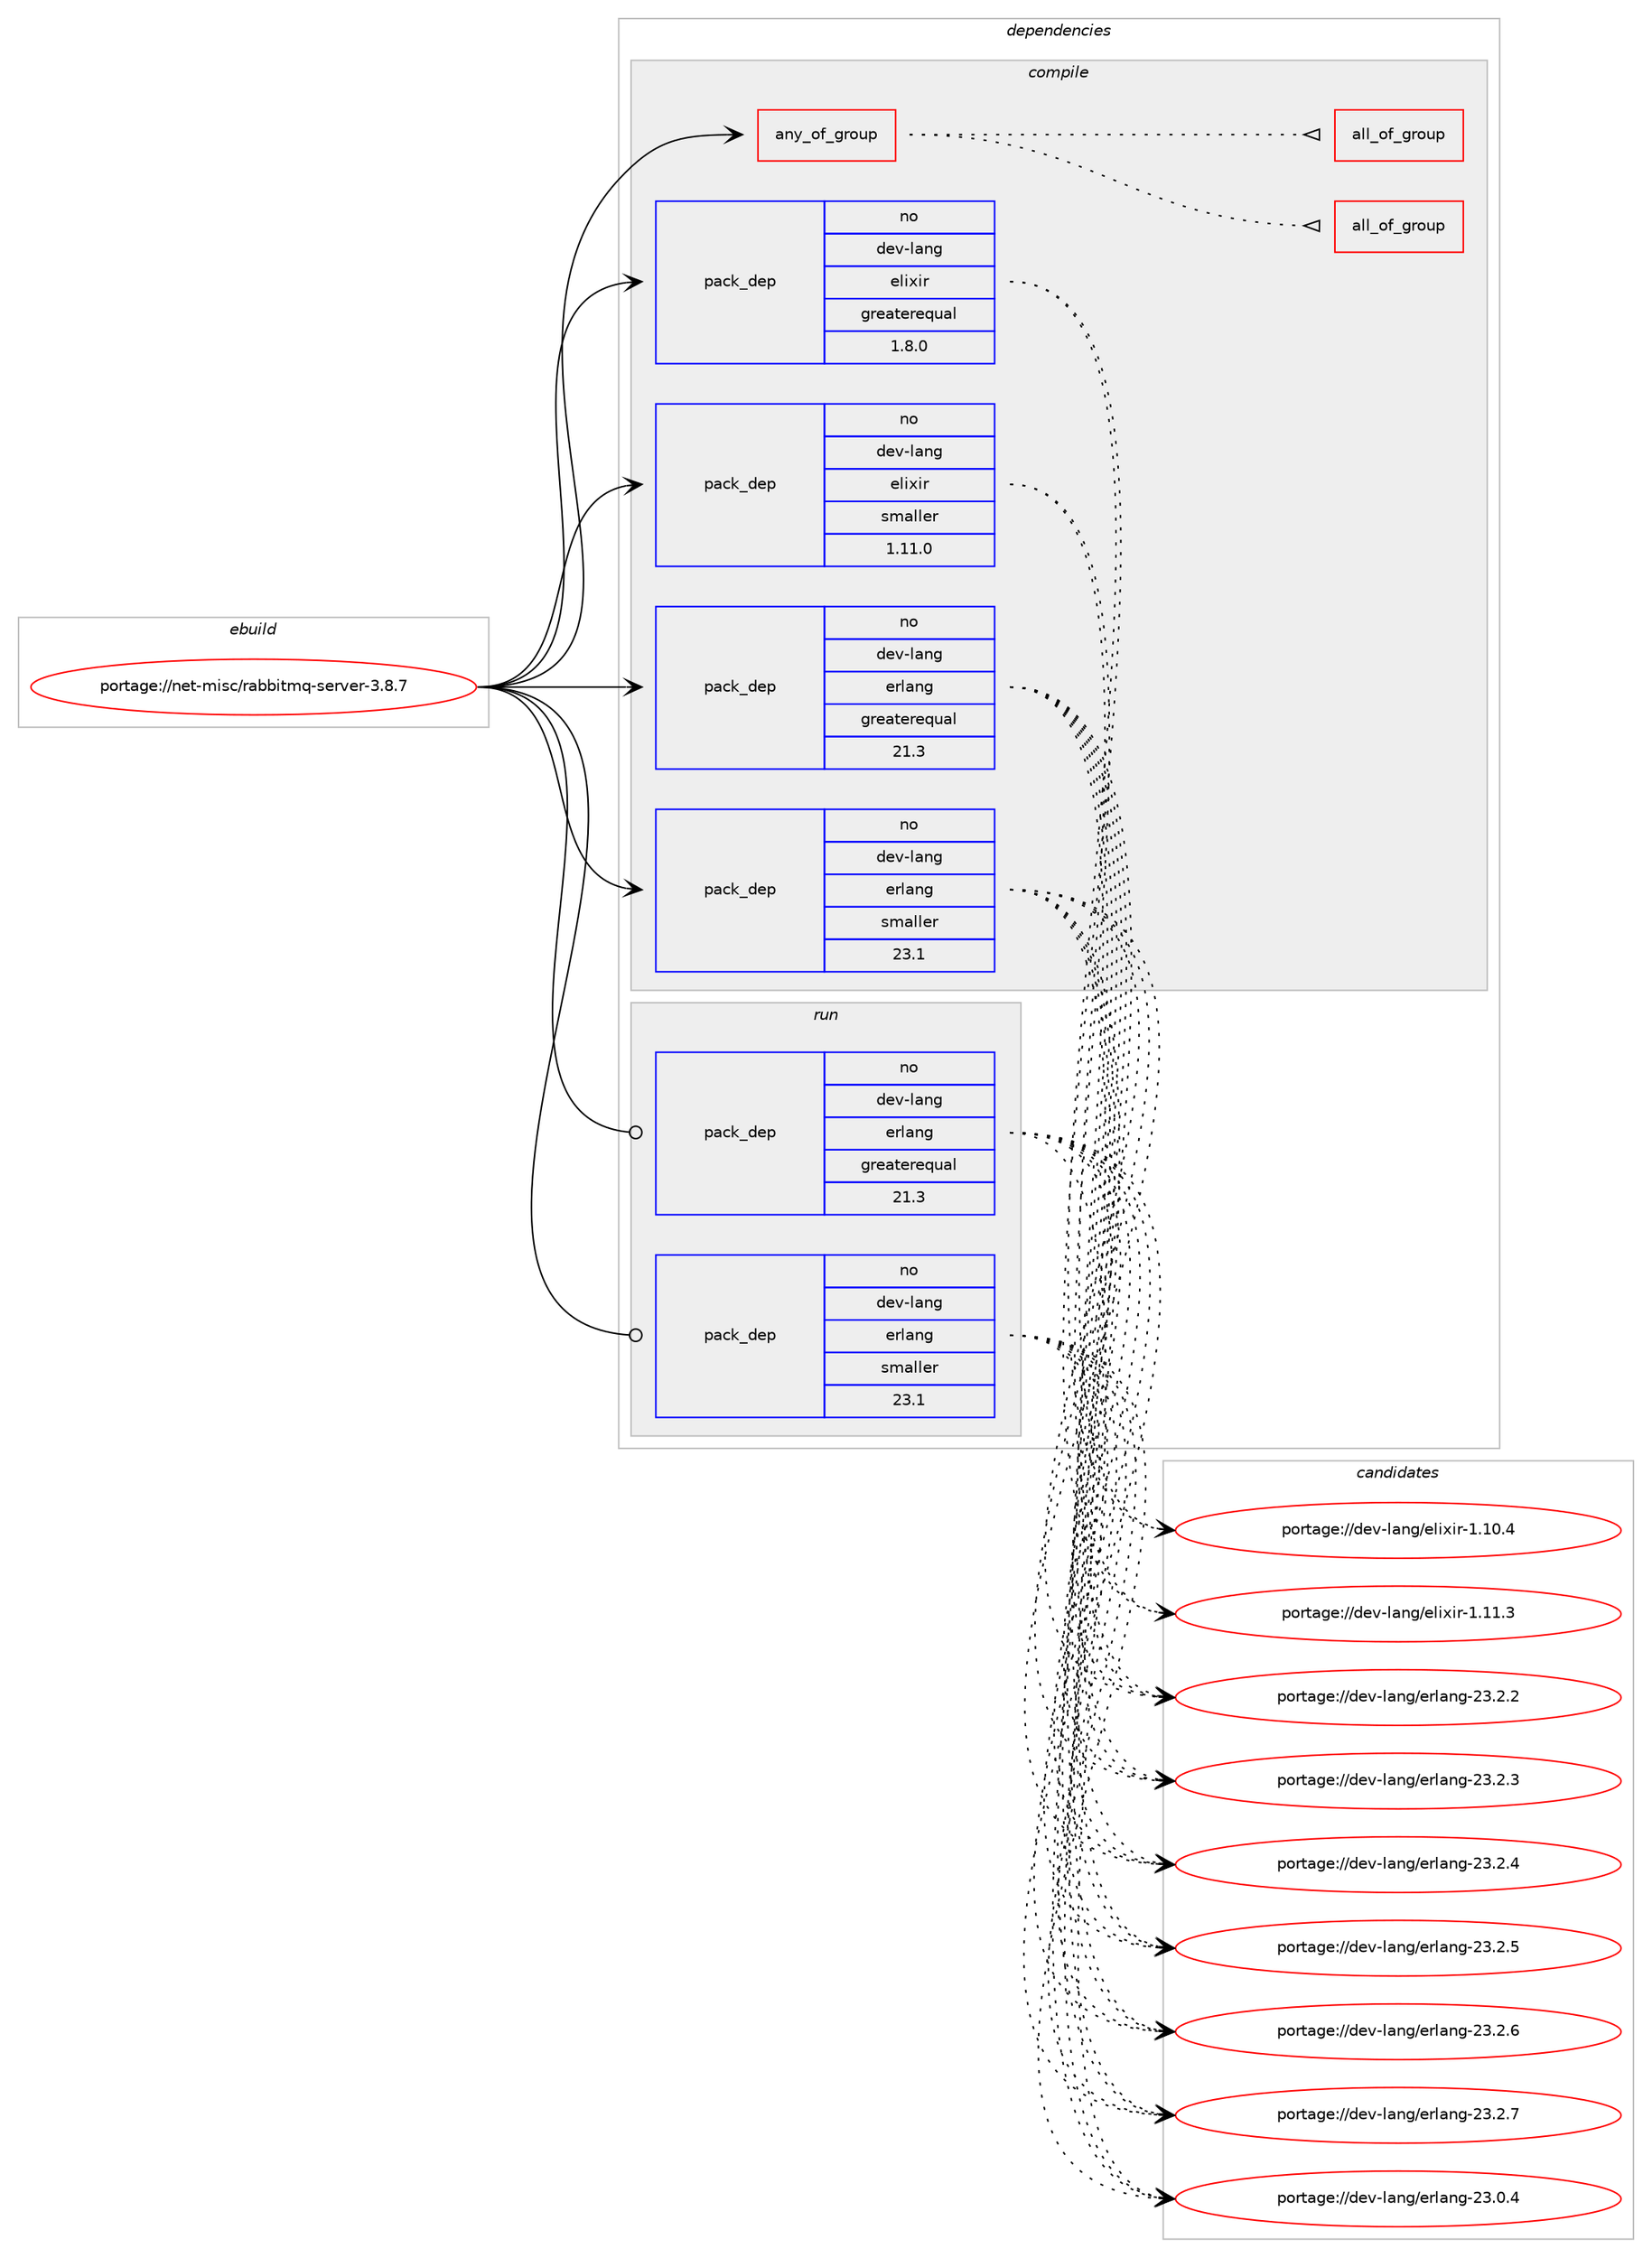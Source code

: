 digraph prolog {

# *************
# Graph options
# *************

newrank=true;
concentrate=true;
compound=true;
graph [rankdir=LR,fontname=Helvetica,fontsize=10,ranksep=1.5];#, ranksep=2.5, nodesep=0.2];
edge  [arrowhead=vee];
node  [fontname=Helvetica,fontsize=10];

# **********
# The ebuild
# **********

subgraph cluster_leftcol {
color=gray;
rank=same;
label=<<i>ebuild</i>>;
id [label="portage://net-misc/rabbitmq-server-3.8.7", color=red, width=4, href="../net-misc/rabbitmq-server-3.8.7.svg"];
}

# ****************
# The dependencies
# ****************

subgraph cluster_midcol {
color=gray;
label=<<i>dependencies</i>>;
subgraph cluster_compile {
fillcolor="#eeeeee";
style=filled;
label=<<i>compile</i>>;
subgraph any20 {
dependency1357 [label=<<TABLE BORDER="0" CELLBORDER="1" CELLSPACING="0" CELLPADDING="4"><TR><TD CELLPADDING="10">any_of_group</TD></TR></TABLE>>, shape=none, color=red];subgraph all1 {
dependency1358 [label=<<TABLE BORDER="0" CELLBORDER="1" CELLSPACING="0" CELLPADDING="4"><TR><TD CELLPADDING="10">all_of_group</TD></TR></TABLE>>, shape=none, color=red];# *** BEGIN UNKNOWN DEPENDENCY TYPE (TODO) ***
# dependency1358 -> package_dependency(portage://net-misc/rabbitmq-server-3.8.7,install,no,dev-lang,python,none,[,,],[slot(3.8)],[])
# *** END UNKNOWN DEPENDENCY TYPE (TODO) ***

# *** BEGIN UNKNOWN DEPENDENCY TYPE (TODO) ***
# dependency1358 -> package_dependency(portage://net-misc/rabbitmq-server-3.8.7,install,no,dev-python,simplejson,none,[,,],[],[use(enable(python_targets_python3_8),negative),use(disable(python_single_target_python3_8),negative)])
# *** END UNKNOWN DEPENDENCY TYPE (TODO) ***

}
dependency1357:e -> dependency1358:w [weight=20,style="dotted",arrowhead="oinv"];
subgraph all2 {
dependency1359 [label=<<TABLE BORDER="0" CELLBORDER="1" CELLSPACING="0" CELLPADDING="4"><TR><TD CELLPADDING="10">all_of_group</TD></TR></TABLE>>, shape=none, color=red];# *** BEGIN UNKNOWN DEPENDENCY TYPE (TODO) ***
# dependency1359 -> package_dependency(portage://net-misc/rabbitmq-server-3.8.7,install,no,dev-lang,python,none,[,,],[slot(3.7)],[])
# *** END UNKNOWN DEPENDENCY TYPE (TODO) ***

# *** BEGIN UNKNOWN DEPENDENCY TYPE (TODO) ***
# dependency1359 -> package_dependency(portage://net-misc/rabbitmq-server-3.8.7,install,no,dev-python,simplejson,none,[,,],[],[use(enable(python_targets_python3_7),negative),use(disable(python_single_target_python3_7),negative)])
# *** END UNKNOWN DEPENDENCY TYPE (TODO) ***

}
dependency1357:e -> dependency1359:w [weight=20,style="dotted",arrowhead="oinv"];
}
id:e -> dependency1357:w [weight=20,style="solid",arrowhead="vee"];
# *** BEGIN UNKNOWN DEPENDENCY TYPE (TODO) ***
# id -> package_dependency(portage://net-misc/rabbitmq-server-3.8.7,install,no,app-arch,unzip,none,[,,],[],[])
# *** END UNKNOWN DEPENDENCY TYPE (TODO) ***

# *** BEGIN UNKNOWN DEPENDENCY TYPE (TODO) ***
# id -> package_dependency(portage://net-misc/rabbitmq-server-3.8.7,install,no,app-arch,zip,none,[,,],[],[])
# *** END UNKNOWN DEPENDENCY TYPE (TODO) ***

# *** BEGIN UNKNOWN DEPENDENCY TYPE (TODO) ***
# id -> package_dependency(portage://net-misc/rabbitmq-server-3.8.7,install,no,app-text,docbook-xml-dtd,none,[,,],[slot(4.5)],[])
# *** END UNKNOWN DEPENDENCY TYPE (TODO) ***

# *** BEGIN UNKNOWN DEPENDENCY TYPE (TODO) ***
# id -> package_dependency(portage://net-misc/rabbitmq-server-3.8.7,install,no,app-text,xmlto,none,[,,],[],[])
# *** END UNKNOWN DEPENDENCY TYPE (TODO) ***

subgraph pack405 {
dependency1360 [label=<<TABLE BORDER="0" CELLBORDER="1" CELLSPACING="0" CELLPADDING="4" WIDTH="220"><TR><TD ROWSPAN="6" CELLPADDING="30">pack_dep</TD></TR><TR><TD WIDTH="110">no</TD></TR><TR><TD>dev-lang</TD></TR><TR><TD>elixir</TD></TR><TR><TD>greaterequal</TD></TR><TR><TD>1.8.0</TD></TR></TABLE>>, shape=none, color=blue];
}
id:e -> dependency1360:w [weight=20,style="solid",arrowhead="vee"];
subgraph pack406 {
dependency1361 [label=<<TABLE BORDER="0" CELLBORDER="1" CELLSPACING="0" CELLPADDING="4" WIDTH="220"><TR><TD ROWSPAN="6" CELLPADDING="30">pack_dep</TD></TR><TR><TD WIDTH="110">no</TD></TR><TR><TD>dev-lang</TD></TR><TR><TD>elixir</TD></TR><TR><TD>smaller</TD></TR><TR><TD>1.11.0</TD></TR></TABLE>>, shape=none, color=blue];
}
id:e -> dependency1361:w [weight=20,style="solid",arrowhead="vee"];
subgraph pack407 {
dependency1362 [label=<<TABLE BORDER="0" CELLBORDER="1" CELLSPACING="0" CELLPADDING="4" WIDTH="220"><TR><TD ROWSPAN="6" CELLPADDING="30">pack_dep</TD></TR><TR><TD WIDTH="110">no</TD></TR><TR><TD>dev-lang</TD></TR><TR><TD>erlang</TD></TR><TR><TD>greaterequal</TD></TR><TR><TD>21.3</TD></TR></TABLE>>, shape=none, color=blue];
}
id:e -> dependency1362:w [weight=20,style="solid",arrowhead="vee"];
subgraph pack408 {
dependency1363 [label=<<TABLE BORDER="0" CELLBORDER="1" CELLSPACING="0" CELLPADDING="4" WIDTH="220"><TR><TD ROWSPAN="6" CELLPADDING="30">pack_dep</TD></TR><TR><TD WIDTH="110">no</TD></TR><TR><TD>dev-lang</TD></TR><TR><TD>erlang</TD></TR><TR><TD>smaller</TD></TR><TR><TD>23.1</TD></TR></TABLE>>, shape=none, color=blue];
}
id:e -> dependency1363:w [weight=20,style="solid",arrowhead="vee"];
# *** BEGIN UNKNOWN DEPENDENCY TYPE (TODO) ***
# id -> package_dependency(portage://net-misc/rabbitmq-server-3.8.7,install,no,dev-libs,libxslt,none,[,,],[],[])
# *** END UNKNOWN DEPENDENCY TYPE (TODO) ***

}
subgraph cluster_compileandrun {
fillcolor="#eeeeee";
style=filled;
label=<<i>compile and run</i>>;
}
subgraph cluster_run {
fillcolor="#eeeeee";
style=filled;
label=<<i>run</i>>;
subgraph pack409 {
dependency1364 [label=<<TABLE BORDER="0" CELLBORDER="1" CELLSPACING="0" CELLPADDING="4" WIDTH="220"><TR><TD ROWSPAN="6" CELLPADDING="30">pack_dep</TD></TR><TR><TD WIDTH="110">no</TD></TR><TR><TD>dev-lang</TD></TR><TR><TD>erlang</TD></TR><TR><TD>greaterequal</TD></TR><TR><TD>21.3</TD></TR></TABLE>>, shape=none, color=blue];
}
id:e -> dependency1364:w [weight=20,style="solid",arrowhead="odot"];
subgraph pack410 {
dependency1365 [label=<<TABLE BORDER="0" CELLBORDER="1" CELLSPACING="0" CELLPADDING="4" WIDTH="220"><TR><TD ROWSPAN="6" CELLPADDING="30">pack_dep</TD></TR><TR><TD WIDTH="110">no</TD></TR><TR><TD>dev-lang</TD></TR><TR><TD>erlang</TD></TR><TR><TD>smaller</TD></TR><TR><TD>23.1</TD></TR></TABLE>>, shape=none, color=blue];
}
id:e -> dependency1365:w [weight=20,style="solid",arrowhead="odot"];
}
}

# **************
# The candidates
# **************

subgraph cluster_choices {
rank=same;
color=gray;
label=<<i>candidates</i>>;

subgraph choice405 {
color=black;
nodesep=1;
choice10010111845108971101034710110810512010511445494649484652 [label="portage://dev-lang/elixir-1.10.4", color=red, width=4,href="../dev-lang/elixir-1.10.4.svg"];
choice10010111845108971101034710110810512010511445494649494651 [label="portage://dev-lang/elixir-1.11.3", color=red, width=4,href="../dev-lang/elixir-1.11.3.svg"];
dependency1360:e -> choice10010111845108971101034710110810512010511445494649484652:w [style=dotted,weight="100"];
dependency1360:e -> choice10010111845108971101034710110810512010511445494649494651:w [style=dotted,weight="100"];
}
subgraph choice406 {
color=black;
nodesep=1;
choice10010111845108971101034710110810512010511445494649484652 [label="portage://dev-lang/elixir-1.10.4", color=red, width=4,href="../dev-lang/elixir-1.10.4.svg"];
choice10010111845108971101034710110810512010511445494649494651 [label="portage://dev-lang/elixir-1.11.3", color=red, width=4,href="../dev-lang/elixir-1.11.3.svg"];
dependency1361:e -> choice10010111845108971101034710110810512010511445494649484652:w [style=dotted,weight="100"];
dependency1361:e -> choice10010111845108971101034710110810512010511445494649494651:w [style=dotted,weight="100"];
}
subgraph choice407 {
color=black;
nodesep=1;
choice1001011184510897110103471011141089711010345505146484652 [label="portage://dev-lang/erlang-23.0.4", color=red, width=4,href="../dev-lang/erlang-23.0.4.svg"];
choice1001011184510897110103471011141089711010345505146504650 [label="portage://dev-lang/erlang-23.2.2", color=red, width=4,href="../dev-lang/erlang-23.2.2.svg"];
choice1001011184510897110103471011141089711010345505146504651 [label="portage://dev-lang/erlang-23.2.3", color=red, width=4,href="../dev-lang/erlang-23.2.3.svg"];
choice1001011184510897110103471011141089711010345505146504652 [label="portage://dev-lang/erlang-23.2.4", color=red, width=4,href="../dev-lang/erlang-23.2.4.svg"];
choice1001011184510897110103471011141089711010345505146504653 [label="portage://dev-lang/erlang-23.2.5", color=red, width=4,href="../dev-lang/erlang-23.2.5.svg"];
choice1001011184510897110103471011141089711010345505146504654 [label="portage://dev-lang/erlang-23.2.6", color=red, width=4,href="../dev-lang/erlang-23.2.6.svg"];
choice1001011184510897110103471011141089711010345505146504655 [label="portage://dev-lang/erlang-23.2.7", color=red, width=4,href="../dev-lang/erlang-23.2.7.svg"];
dependency1362:e -> choice1001011184510897110103471011141089711010345505146484652:w [style=dotted,weight="100"];
dependency1362:e -> choice1001011184510897110103471011141089711010345505146504650:w [style=dotted,weight="100"];
dependency1362:e -> choice1001011184510897110103471011141089711010345505146504651:w [style=dotted,weight="100"];
dependency1362:e -> choice1001011184510897110103471011141089711010345505146504652:w [style=dotted,weight="100"];
dependency1362:e -> choice1001011184510897110103471011141089711010345505146504653:w [style=dotted,weight="100"];
dependency1362:e -> choice1001011184510897110103471011141089711010345505146504654:w [style=dotted,weight="100"];
dependency1362:e -> choice1001011184510897110103471011141089711010345505146504655:w [style=dotted,weight="100"];
}
subgraph choice408 {
color=black;
nodesep=1;
choice1001011184510897110103471011141089711010345505146484652 [label="portage://dev-lang/erlang-23.0.4", color=red, width=4,href="../dev-lang/erlang-23.0.4.svg"];
choice1001011184510897110103471011141089711010345505146504650 [label="portage://dev-lang/erlang-23.2.2", color=red, width=4,href="../dev-lang/erlang-23.2.2.svg"];
choice1001011184510897110103471011141089711010345505146504651 [label="portage://dev-lang/erlang-23.2.3", color=red, width=4,href="../dev-lang/erlang-23.2.3.svg"];
choice1001011184510897110103471011141089711010345505146504652 [label="portage://dev-lang/erlang-23.2.4", color=red, width=4,href="../dev-lang/erlang-23.2.4.svg"];
choice1001011184510897110103471011141089711010345505146504653 [label="portage://dev-lang/erlang-23.2.5", color=red, width=4,href="../dev-lang/erlang-23.2.5.svg"];
choice1001011184510897110103471011141089711010345505146504654 [label="portage://dev-lang/erlang-23.2.6", color=red, width=4,href="../dev-lang/erlang-23.2.6.svg"];
choice1001011184510897110103471011141089711010345505146504655 [label="portage://dev-lang/erlang-23.2.7", color=red, width=4,href="../dev-lang/erlang-23.2.7.svg"];
dependency1363:e -> choice1001011184510897110103471011141089711010345505146484652:w [style=dotted,weight="100"];
dependency1363:e -> choice1001011184510897110103471011141089711010345505146504650:w [style=dotted,weight="100"];
dependency1363:e -> choice1001011184510897110103471011141089711010345505146504651:w [style=dotted,weight="100"];
dependency1363:e -> choice1001011184510897110103471011141089711010345505146504652:w [style=dotted,weight="100"];
dependency1363:e -> choice1001011184510897110103471011141089711010345505146504653:w [style=dotted,weight="100"];
dependency1363:e -> choice1001011184510897110103471011141089711010345505146504654:w [style=dotted,weight="100"];
dependency1363:e -> choice1001011184510897110103471011141089711010345505146504655:w [style=dotted,weight="100"];
}
subgraph choice409 {
color=black;
nodesep=1;
choice1001011184510897110103471011141089711010345505146484652 [label="portage://dev-lang/erlang-23.0.4", color=red, width=4,href="../dev-lang/erlang-23.0.4.svg"];
choice1001011184510897110103471011141089711010345505146504650 [label="portage://dev-lang/erlang-23.2.2", color=red, width=4,href="../dev-lang/erlang-23.2.2.svg"];
choice1001011184510897110103471011141089711010345505146504651 [label="portage://dev-lang/erlang-23.2.3", color=red, width=4,href="../dev-lang/erlang-23.2.3.svg"];
choice1001011184510897110103471011141089711010345505146504652 [label="portage://dev-lang/erlang-23.2.4", color=red, width=4,href="../dev-lang/erlang-23.2.4.svg"];
choice1001011184510897110103471011141089711010345505146504653 [label="portage://dev-lang/erlang-23.2.5", color=red, width=4,href="../dev-lang/erlang-23.2.5.svg"];
choice1001011184510897110103471011141089711010345505146504654 [label="portage://dev-lang/erlang-23.2.6", color=red, width=4,href="../dev-lang/erlang-23.2.6.svg"];
choice1001011184510897110103471011141089711010345505146504655 [label="portage://dev-lang/erlang-23.2.7", color=red, width=4,href="../dev-lang/erlang-23.2.7.svg"];
dependency1364:e -> choice1001011184510897110103471011141089711010345505146484652:w [style=dotted,weight="100"];
dependency1364:e -> choice1001011184510897110103471011141089711010345505146504650:w [style=dotted,weight="100"];
dependency1364:e -> choice1001011184510897110103471011141089711010345505146504651:w [style=dotted,weight="100"];
dependency1364:e -> choice1001011184510897110103471011141089711010345505146504652:w [style=dotted,weight="100"];
dependency1364:e -> choice1001011184510897110103471011141089711010345505146504653:w [style=dotted,weight="100"];
dependency1364:e -> choice1001011184510897110103471011141089711010345505146504654:w [style=dotted,weight="100"];
dependency1364:e -> choice1001011184510897110103471011141089711010345505146504655:w [style=dotted,weight="100"];
}
subgraph choice410 {
color=black;
nodesep=1;
choice1001011184510897110103471011141089711010345505146484652 [label="portage://dev-lang/erlang-23.0.4", color=red, width=4,href="../dev-lang/erlang-23.0.4.svg"];
choice1001011184510897110103471011141089711010345505146504650 [label="portage://dev-lang/erlang-23.2.2", color=red, width=4,href="../dev-lang/erlang-23.2.2.svg"];
choice1001011184510897110103471011141089711010345505146504651 [label="portage://dev-lang/erlang-23.2.3", color=red, width=4,href="../dev-lang/erlang-23.2.3.svg"];
choice1001011184510897110103471011141089711010345505146504652 [label="portage://dev-lang/erlang-23.2.4", color=red, width=4,href="../dev-lang/erlang-23.2.4.svg"];
choice1001011184510897110103471011141089711010345505146504653 [label="portage://dev-lang/erlang-23.2.5", color=red, width=4,href="../dev-lang/erlang-23.2.5.svg"];
choice1001011184510897110103471011141089711010345505146504654 [label="portage://dev-lang/erlang-23.2.6", color=red, width=4,href="../dev-lang/erlang-23.2.6.svg"];
choice1001011184510897110103471011141089711010345505146504655 [label="portage://dev-lang/erlang-23.2.7", color=red, width=4,href="../dev-lang/erlang-23.2.7.svg"];
dependency1365:e -> choice1001011184510897110103471011141089711010345505146484652:w [style=dotted,weight="100"];
dependency1365:e -> choice1001011184510897110103471011141089711010345505146504650:w [style=dotted,weight="100"];
dependency1365:e -> choice1001011184510897110103471011141089711010345505146504651:w [style=dotted,weight="100"];
dependency1365:e -> choice1001011184510897110103471011141089711010345505146504652:w [style=dotted,weight="100"];
dependency1365:e -> choice1001011184510897110103471011141089711010345505146504653:w [style=dotted,weight="100"];
dependency1365:e -> choice1001011184510897110103471011141089711010345505146504654:w [style=dotted,weight="100"];
dependency1365:e -> choice1001011184510897110103471011141089711010345505146504655:w [style=dotted,weight="100"];
}
}

}
